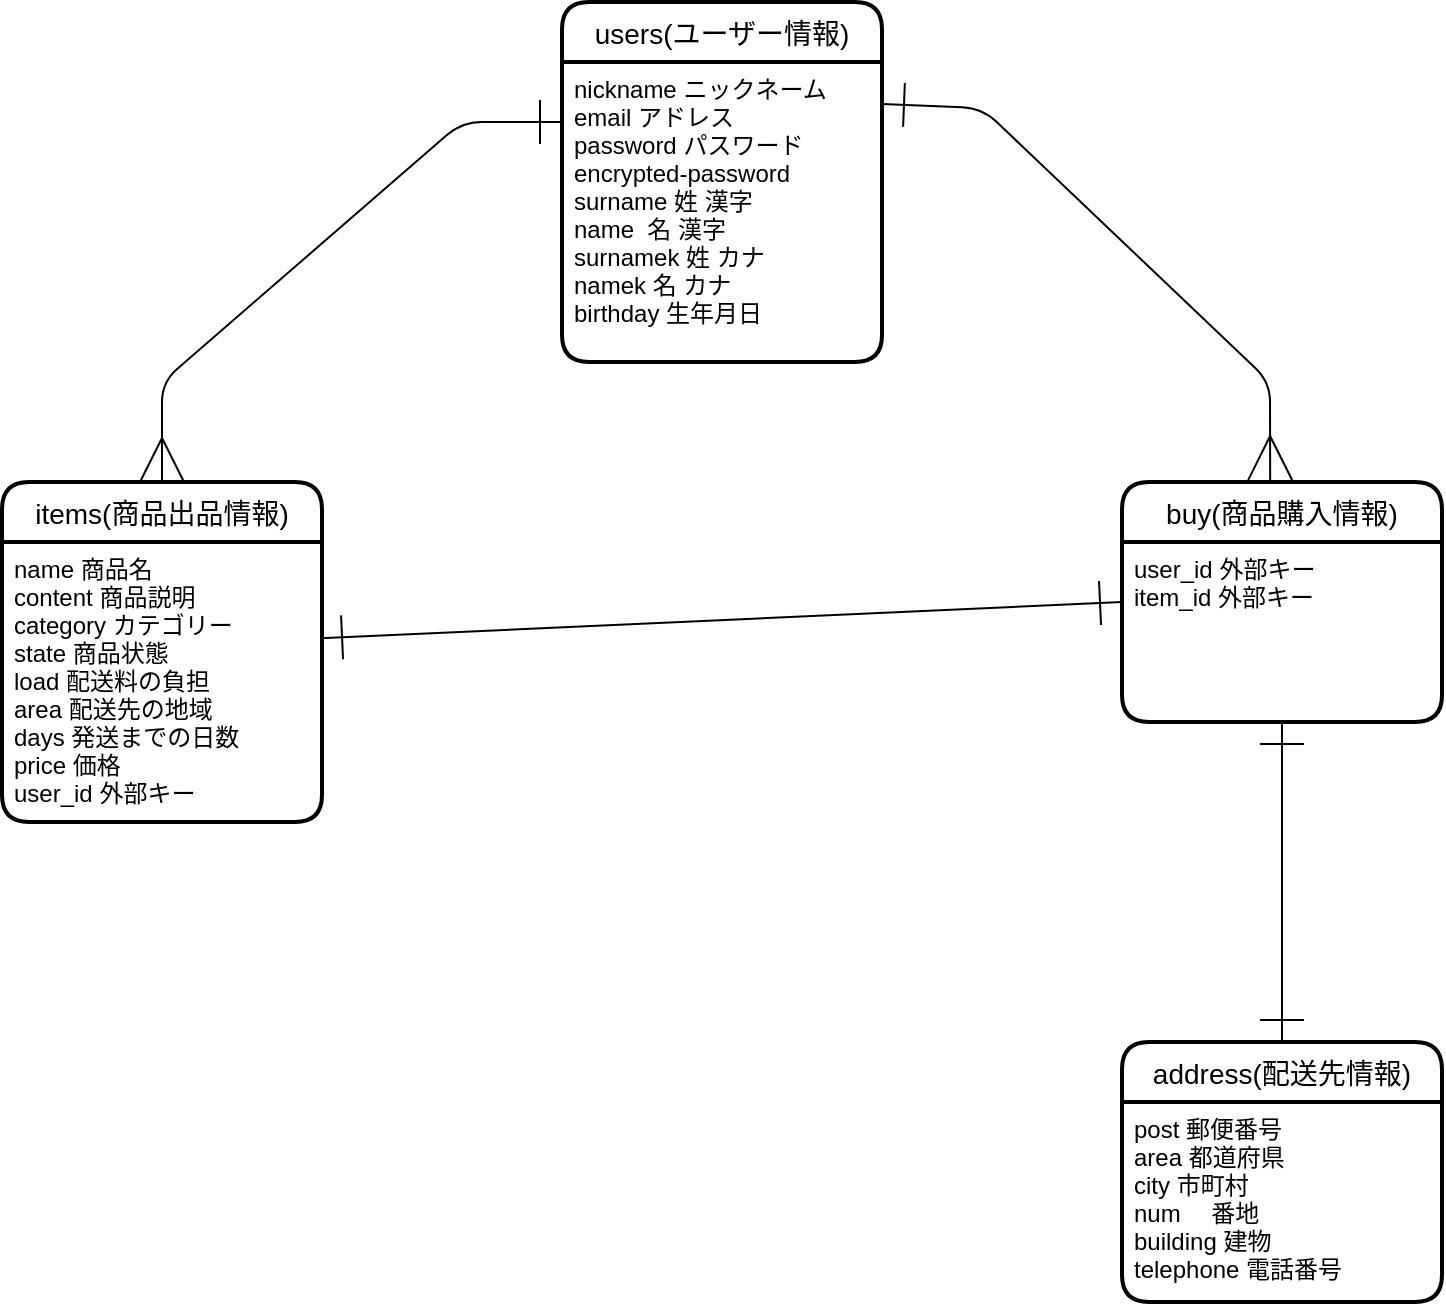 <mxfile>
    <diagram id="-COzxWgDYKAaHWC1QpeF" name="ページ1">
        <mxGraphModel dx="1049" dy="860" grid="1" gridSize="10" guides="1" tooltips="1" connect="1" arrows="1" fold="1" page="1" pageScale="1" pageWidth="827" pageHeight="1169" math="0" shadow="0">
            <root>
                <mxCell id="0"/>
                <mxCell id="1" parent="0"/>
                <mxCell id="2" value="users(ユーザー情報)" style="swimlane;childLayout=stackLayout;horizontal=1;startSize=30;horizontalStack=0;rounded=1;fontSize=14;fontStyle=0;strokeWidth=2;resizeParent=0;resizeLast=1;shadow=0;dashed=0;align=center;" parent="1" vertex="1">
                    <mxGeometry x="280" y="40" width="160" height="180" as="geometry"/>
                </mxCell>
                <mxCell id="3" value="nickname ニックネーム&#10;email アドレス&#10;password パスワード&#10;encrypted-password&#10;surname 姓 漢字&#10;name  名 漢字&#10;surnamek 姓 カナ&#10;namek 名 カナ&#10;birthday 生年月日" style="align=left;strokeColor=none;fillColor=none;spacingLeft=4;fontSize=12;verticalAlign=top;resizable=0;rotatable=0;part=1;" parent="2" vertex="1">
                    <mxGeometry y="30" width="160" height="150" as="geometry"/>
                </mxCell>
                <mxCell id="4" value="items(商品出品情報)" style="swimlane;childLayout=stackLayout;horizontal=1;startSize=30;horizontalStack=0;rounded=1;fontSize=14;fontStyle=0;strokeWidth=2;resizeParent=0;resizeLast=1;shadow=0;dashed=0;align=center;" parent="1" vertex="1">
                    <mxGeometry y="280" width="160" height="170" as="geometry"/>
                </mxCell>
                <mxCell id="5" value="name 商品名&#10;content 商品説明&#10;category カテゴリー&#10;state 商品状態&#10;load 配送料の負担&#10;area 配送先の地域&#10;days 発送までの日数&#10;price 価格&#10;user_id 外部キー" style="align=left;strokeColor=none;fillColor=none;spacingLeft=4;fontSize=12;verticalAlign=top;resizable=0;rotatable=0;part=1;" parent="4" vertex="1">
                    <mxGeometry y="30" width="160" height="140" as="geometry"/>
                </mxCell>
                <mxCell id="6" value="buy(商品購入情報)" style="swimlane;childLayout=stackLayout;horizontal=1;startSize=30;horizontalStack=0;rounded=1;fontSize=14;fontStyle=0;strokeWidth=2;resizeParent=0;resizeLast=1;shadow=0;dashed=0;align=center;" parent="1" vertex="1">
                    <mxGeometry x="560" y="280" width="160" height="120" as="geometry"/>
                </mxCell>
                <mxCell id="7" value="user_id 外部キー&#10;item_id 外部キー" style="align=left;strokeColor=none;fillColor=none;spacingLeft=4;fontSize=12;verticalAlign=top;resizable=0;rotatable=0;part=1;" parent="6" vertex="1">
                    <mxGeometry y="30" width="160" height="90" as="geometry"/>
                </mxCell>
                <mxCell id="8" value="address(配送先情報)" style="swimlane;childLayout=stackLayout;horizontal=1;startSize=30;horizontalStack=0;rounded=1;fontSize=14;fontStyle=0;strokeWidth=2;resizeParent=0;resizeLast=1;shadow=0;dashed=0;align=center;" parent="1" vertex="1">
                    <mxGeometry x="560" y="560" width="160" height="130" as="geometry"/>
                </mxCell>
                <mxCell id="9" value="post 郵便番号&#10;area 都道府県&#10;city 市町村&#10;num 　番地&#10;building 建物&#10;telephone 電話番号&#10;" style="align=left;strokeColor=none;fillColor=none;spacingLeft=4;fontSize=12;verticalAlign=top;resizable=0;rotatable=0;part=1;" parent="8" vertex="1">
                    <mxGeometry y="30" width="160" height="100" as="geometry"/>
                </mxCell>
                <mxCell id="10" value="" style="endArrow=ERone;startArrow=ERmany;html=1;entryX=0;entryY=0.2;entryDx=0;entryDy=0;endFill=0;startFill=0;endSize=20;startSize=20;entryPerimeter=0;" parent="1" target="3" edge="1">
                    <mxGeometry width="50" height="50" relative="1" as="geometry">
                        <mxPoint x="80" y="280" as="sourcePoint"/>
                        <mxPoint x="130" y="230" as="targetPoint"/>
                        <Array as="points">
                            <mxPoint x="80" y="230"/>
                            <mxPoint x="230" y="100"/>
                        </Array>
                    </mxGeometry>
                </mxCell>
                <mxCell id="11" value="" style="endArrow=ERmany;startArrow=ERone;html=1;startSize=20;endSize=20;entryX=0.463;entryY=-0.008;entryDx=0;entryDy=0;entryPerimeter=0;exitX=1;exitY=0.14;exitDx=0;exitDy=0;endFill=0;startFill=0;exitPerimeter=0;" parent="1" source="3" target="6" edge="1">
                    <mxGeometry width="50" height="50" relative="1" as="geometry">
                        <mxPoint x="360" y="450" as="sourcePoint"/>
                        <mxPoint x="410" y="400" as="targetPoint"/>
                        <Array as="points">
                            <mxPoint x="490" y="93"/>
                            <mxPoint x="634" y="230"/>
                        </Array>
                    </mxGeometry>
                </mxCell>
                <mxCell id="12" value="" style="endArrow=ERone;startArrow=ERone;html=1;startSize=20;endSize=20;entryX=0;entryY=0.5;entryDx=0;entryDy=0;exitX=0.994;exitY=0.344;exitDx=0;exitDy=0;exitPerimeter=0;endFill=0;startFill=0;" parent="1" source="5" target="6" edge="1">
                    <mxGeometry width="50" height="50" relative="1" as="geometry">
                        <mxPoint x="360" y="450" as="sourcePoint"/>
                        <mxPoint x="410" y="400" as="targetPoint"/>
                    </mxGeometry>
                </mxCell>
                <mxCell id="13" value="" style="endArrow=ERone;startArrow=ERone;html=1;startSize=20;endSize=20;entryX=0.5;entryY=1;entryDx=0;entryDy=0;exitX=0.5;exitY=0;exitDx=0;exitDy=0;startFill=0;endFill=0;" parent="1" source="8" target="7" edge="1">
                    <mxGeometry width="50" height="50" relative="1" as="geometry">
                        <mxPoint x="360" y="450" as="sourcePoint"/>
                        <mxPoint x="410" y="400" as="targetPoint"/>
                    </mxGeometry>
                </mxCell>
            </root>
        </mxGraphModel>
    </diagram>
</mxfile>